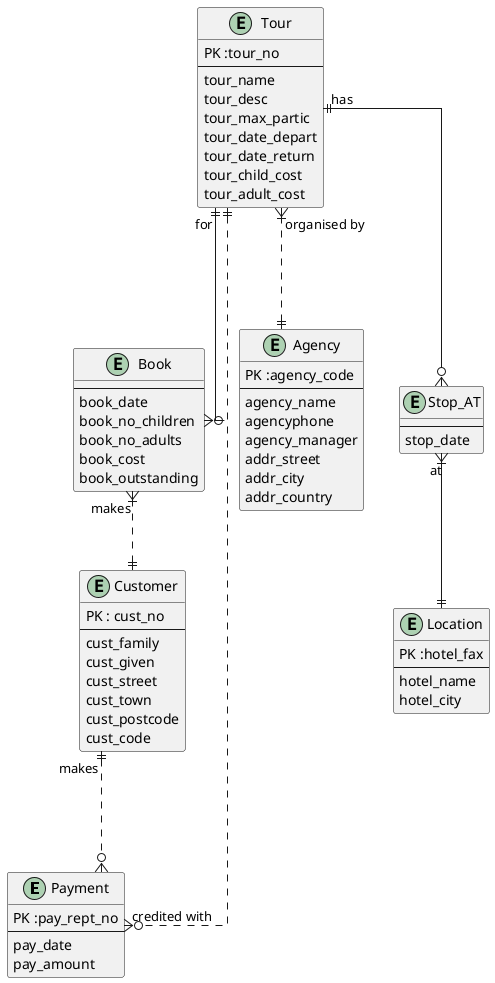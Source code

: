 @startuml
' hide the spot
' hide circle

' avoid problems with angled crows feet
skinparam linetype ortho

entity "Payment" as e01 {
  PK :pay_rept_no
  --
  pay_date
  pay_amount
}

entity "Customer" as e02 {
  PK : cust_no
  --
  cust_family
  cust_given
  cust_street
  cust_town
  cust_postcode
  cust_code 
}

entity "Book" as e03 {
  --
  book_date
  book_no_children
  book_no_adults
  book_cost
  book_outstanding
}

entity "Tour" as e04 {
  PK :tour_no
  --
  tour_name
  tour_desc
  tour_max_partic
  tour_date_depart
  tour_date_return
  tour_child_cost
  tour_adult_cost
}
entity "Agency" as e05 {
  PK :agency_code
  --
  agency_name
  agencyphone
  agency_manager
  addr_street
  addr_city
  addr_country
}
entity "Stop_AT" as e06 {
  --
  stop_date
}
entity "Location" as e07 {
  PK :hotel_fax
  --
  hotel_name
  hotel_city
}

e02   "makes"  ||...o{   e01
e04  ||...o{ "credited with" e01
e03 "makes" }|..|| e02
e04 "for" ||---o{  e03
e04 "organised by" }|...||   e05 
e04 "has" ||---o{ e06
e06 "at" }|--|| e07
@enduml
